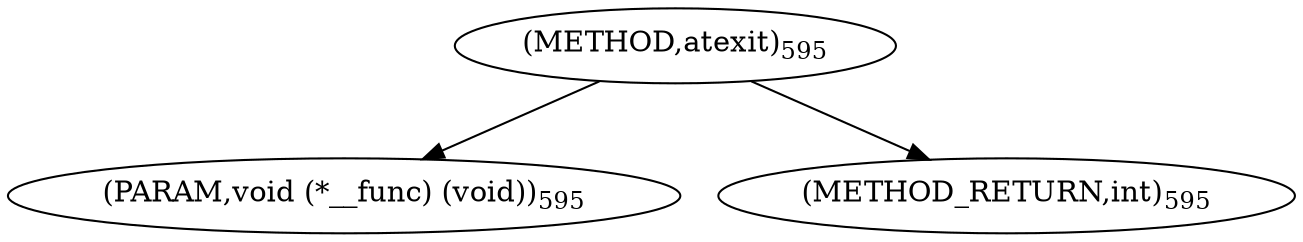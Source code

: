 digraph "atexit" {  
"33328" [label = <(METHOD,atexit)<SUB>595</SUB>> ]
"33329" [label = <(PARAM,void (*__func) (void))<SUB>595</SUB>> ]
"33330" [label = <(METHOD_RETURN,int)<SUB>595</SUB>> ]
  "33328" -> "33329" 
  "33328" -> "33330" 
}
